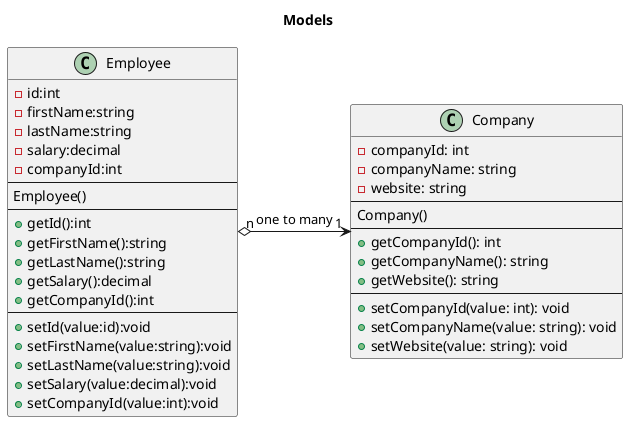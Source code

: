 @startuml EmployeeModel
title Models

class Employee{
    -id:int
    -firstName:string
    -lastName:string
    -salary:decimal
    -companyId:int
    --
    Employee()
    --
    +getId():int
    +getFirstName():string
    +getLastName():string
    +getSalary():decimal
    +getCompanyId():int
    --
    +setId(value:id):void
    +setFirstName(value:string):void
    +setLastName(value:string):void
    +setSalary(value:decimal):void
    +setCompanyId(value:int):void
}
class Company {
    -companyId: int
    -companyName: string
    -website: string
    --
    Company()
    --
    +getCompanyId(): int
    +getCompanyName(): string
    +getWebsite(): string
    --
    +setCompanyId(value: int): void
    +setCompanyName(value: string): void
    +setWebsite(value: string): void
}

Employee "n" o-r-> "1" Company : "one to many"
' hide members

@enduml